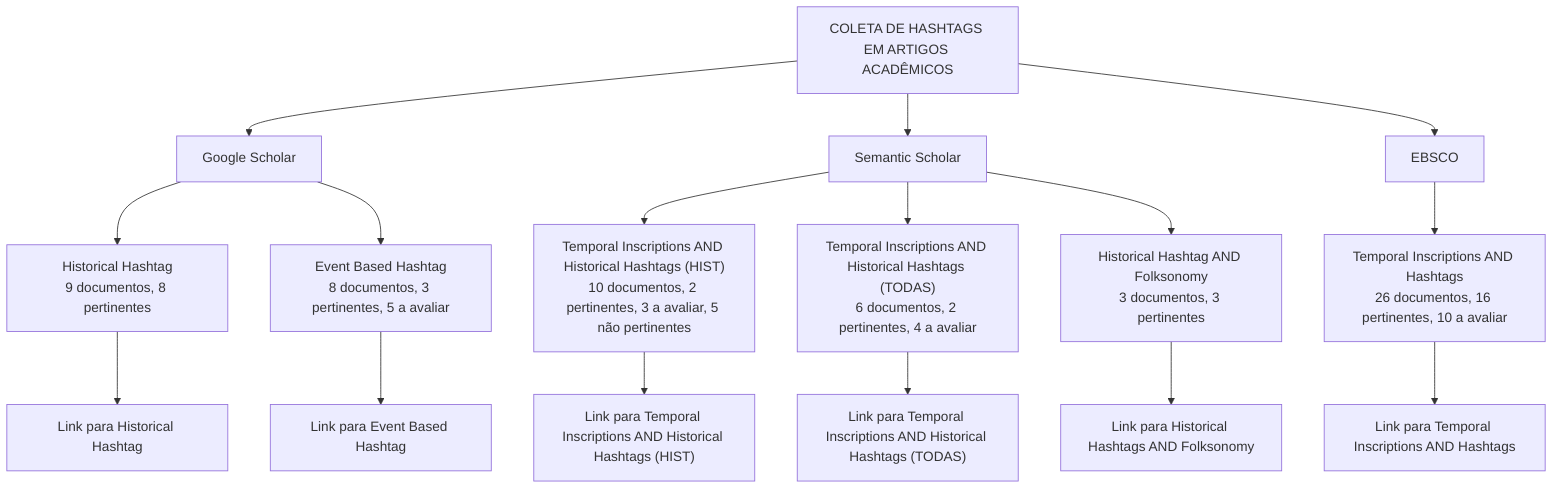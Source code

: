 graph TD
    %% Estrutura Vertical Simples

    A["COLETA DE HASHTAGS EM ARTIGOS ACADÊMICOS"]

    %% Bases de Dados no mesmo nível, conectadas verticalmente
    A --> BD1["Google Scholar"]
    A --> BD2["Semantic Scholar"]
    A --> BD3["EBSCO"]

    %% Palavras-Chave e Quantidade de Documentos na Seleção
    BD1 --> K1["Historical Hashtag<br>9 documentos, 8 pertinentes"]
    BD1 --> K2["Event Based Hashtag<br>8 documentos, 3 pertinentes, 5 a avaliar"]
    
    BD2 --> K3["Temporal Inscriptions AND Historical Hashtags (HIST)<br>10 documentos, 2 pertinentes, 3 a avaliar, 5 não pertinentes"]
    BD2 --> K4["Temporal Inscriptions AND Historical Hashtags (TODAS)<br>6 documentos, 2 pertinentes, 4 a avaliar"]
    BD2 --> K5["Historical Hashtag AND Folksonomy<br>3 documentos, 3 pertinentes"]

    BD3 --> K6["Temporal Inscriptions AND Hashtags<br>26 documentos, 16 pertinentes, 10 a avaliar"]

    %% Extração com Links para Documentos
    K1 --> L1["Link para Historical Hashtag"]
    click L1 href "https://docs.google.com/document/d/1gnLuuhPxK3jCwty_lMbKMTq_eRr_EHWFft46NrN2PlY/edit?usp=sharing" "Acessar Documento"
   
    K2 --> L5["Link para Event Based Hashtag"]
    click L5 href "https://docs.google.com/document/d/1G3ArqPGwON249Ii9sl07NJdQfhMSX1RaZ9oyBV6cgE8/edit?usp=sharing" "Acessar Documento"

    K3 --> L2["Link para Temporal Inscriptions AND Historical Hashtags (HIST)"]
    click L2 href "https://docs.google.com/document/d/1Wey7aP1nVXmTrhIh5ero-3pFP_DKB_dBNeivsJj7GB8/edit?usp=sharing" "Acessar Documento"

    K4 --> L3["Link para Temporal Inscriptions AND Historical Hashtags (TODAS)"]
    click L3 href "https://docs.google.com/document/d/15ANIRs2IILBmPeFKAshUEVkdxbtLwbgP1o0cPer5d3Q/edit?usp=sharing" "Acessar Documento"

    K5 --> L4["Link para Historical Hashtags AND Folksonomy"]
    click L4 href "https://docs.google.com/document/d/1KwmtNnetnd9vWS8-j4-yUmgunOcYKhRVNX3xkztFXt0/edit?usp=sharing" "Acessar Documento"
    
    K6 --> L6["Link para Temporal Inscriptions AND Hashtags"]
    click L6 href "https://docs.google.com/document/d/1ng3IP4etbf7aANTmG_zNmFqW1hT3sl2H30IijaA363Q/edit?usp=sharing" "Acessar Documento"